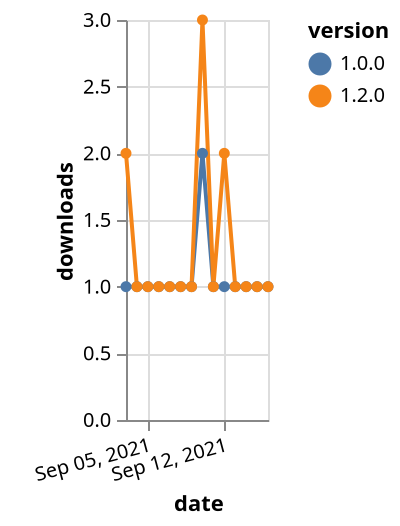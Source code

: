 {"$schema": "https://vega.github.io/schema/vega-lite/v5.json", "description": "A simple bar chart with embedded data.", "data": {"values": [{"date": "2021-09-03", "total": 168, "delta": 1, "version": "1.0.0"}, {"date": "2021-09-04", "total": 169, "delta": 1, "version": "1.0.0"}, {"date": "2021-09-05", "total": 170, "delta": 1, "version": "1.0.0"}, {"date": "2021-09-06", "total": 171, "delta": 1, "version": "1.0.0"}, {"date": "2021-09-07", "total": 172, "delta": 1, "version": "1.0.0"}, {"date": "2021-09-08", "total": 173, "delta": 1, "version": "1.0.0"}, {"date": "2021-09-09", "total": 174, "delta": 1, "version": "1.0.0"}, {"date": "2021-09-10", "total": 176, "delta": 2, "version": "1.0.0"}, {"date": "2021-09-11", "total": 177, "delta": 1, "version": "1.0.0"}, {"date": "2021-09-12", "total": 178, "delta": 1, "version": "1.0.0"}, {"date": "2021-09-13", "total": 179, "delta": 1, "version": "1.0.0"}, {"date": "2021-09-14", "total": 180, "delta": 1, "version": "1.0.0"}, {"date": "2021-09-15", "total": 181, "delta": 1, "version": "1.0.0"}, {"date": "2021-09-16", "total": 182, "delta": 1, "version": "1.0.0"}, {"date": "2021-09-03", "total": 114, "delta": 2, "version": "1.2.0"}, {"date": "2021-09-04", "total": 115, "delta": 1, "version": "1.2.0"}, {"date": "2021-09-05", "total": 116, "delta": 1, "version": "1.2.0"}, {"date": "2021-09-06", "total": 117, "delta": 1, "version": "1.2.0"}, {"date": "2021-09-07", "total": 118, "delta": 1, "version": "1.2.0"}, {"date": "2021-09-08", "total": 119, "delta": 1, "version": "1.2.0"}, {"date": "2021-09-09", "total": 120, "delta": 1, "version": "1.2.0"}, {"date": "2021-09-10", "total": 123, "delta": 3, "version": "1.2.0"}, {"date": "2021-09-11", "total": 124, "delta": 1, "version": "1.2.0"}, {"date": "2021-09-12", "total": 126, "delta": 2, "version": "1.2.0"}, {"date": "2021-09-13", "total": 127, "delta": 1, "version": "1.2.0"}, {"date": "2021-09-14", "total": 128, "delta": 1, "version": "1.2.0"}, {"date": "2021-09-15", "total": 129, "delta": 1, "version": "1.2.0"}, {"date": "2021-09-16", "total": 130, "delta": 1, "version": "1.2.0"}]}, "width": "container", "mark": {"type": "line", "point": {"filled": true}}, "encoding": {"x": {"field": "date", "type": "temporal", "timeUnit": "yearmonthdate", "title": "date", "axis": {"labelAngle": -15}}, "y": {"field": "delta", "type": "quantitative", "title": "downloads"}, "color": {"field": "version", "type": "nominal"}, "tooltip": {"field": "delta"}}}